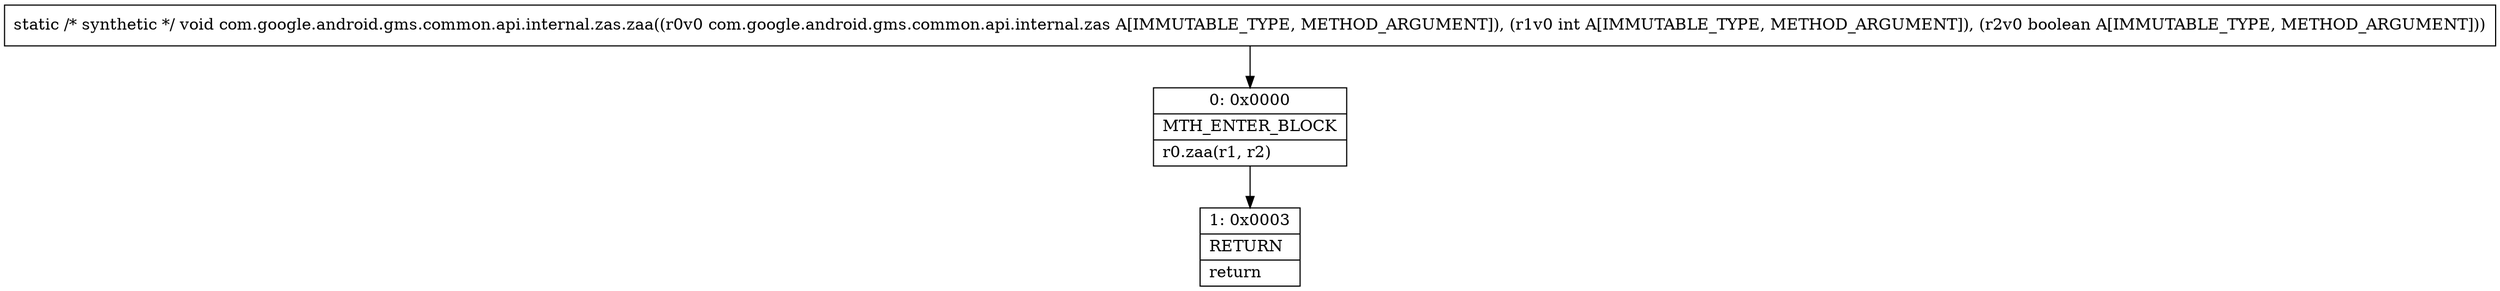 digraph "CFG forcom.google.android.gms.common.api.internal.zas.zaa(Lcom\/google\/android\/gms\/common\/api\/internal\/zas;IZ)V" {
Node_0 [shape=record,label="{0\:\ 0x0000|MTH_ENTER_BLOCK\l|r0.zaa(r1, r2)\l}"];
Node_1 [shape=record,label="{1\:\ 0x0003|RETURN\l|return\l}"];
MethodNode[shape=record,label="{static \/* synthetic *\/ void com.google.android.gms.common.api.internal.zas.zaa((r0v0 com.google.android.gms.common.api.internal.zas A[IMMUTABLE_TYPE, METHOD_ARGUMENT]), (r1v0 int A[IMMUTABLE_TYPE, METHOD_ARGUMENT]), (r2v0 boolean A[IMMUTABLE_TYPE, METHOD_ARGUMENT])) }"];
MethodNode -> Node_0;
Node_0 -> Node_1;
}

